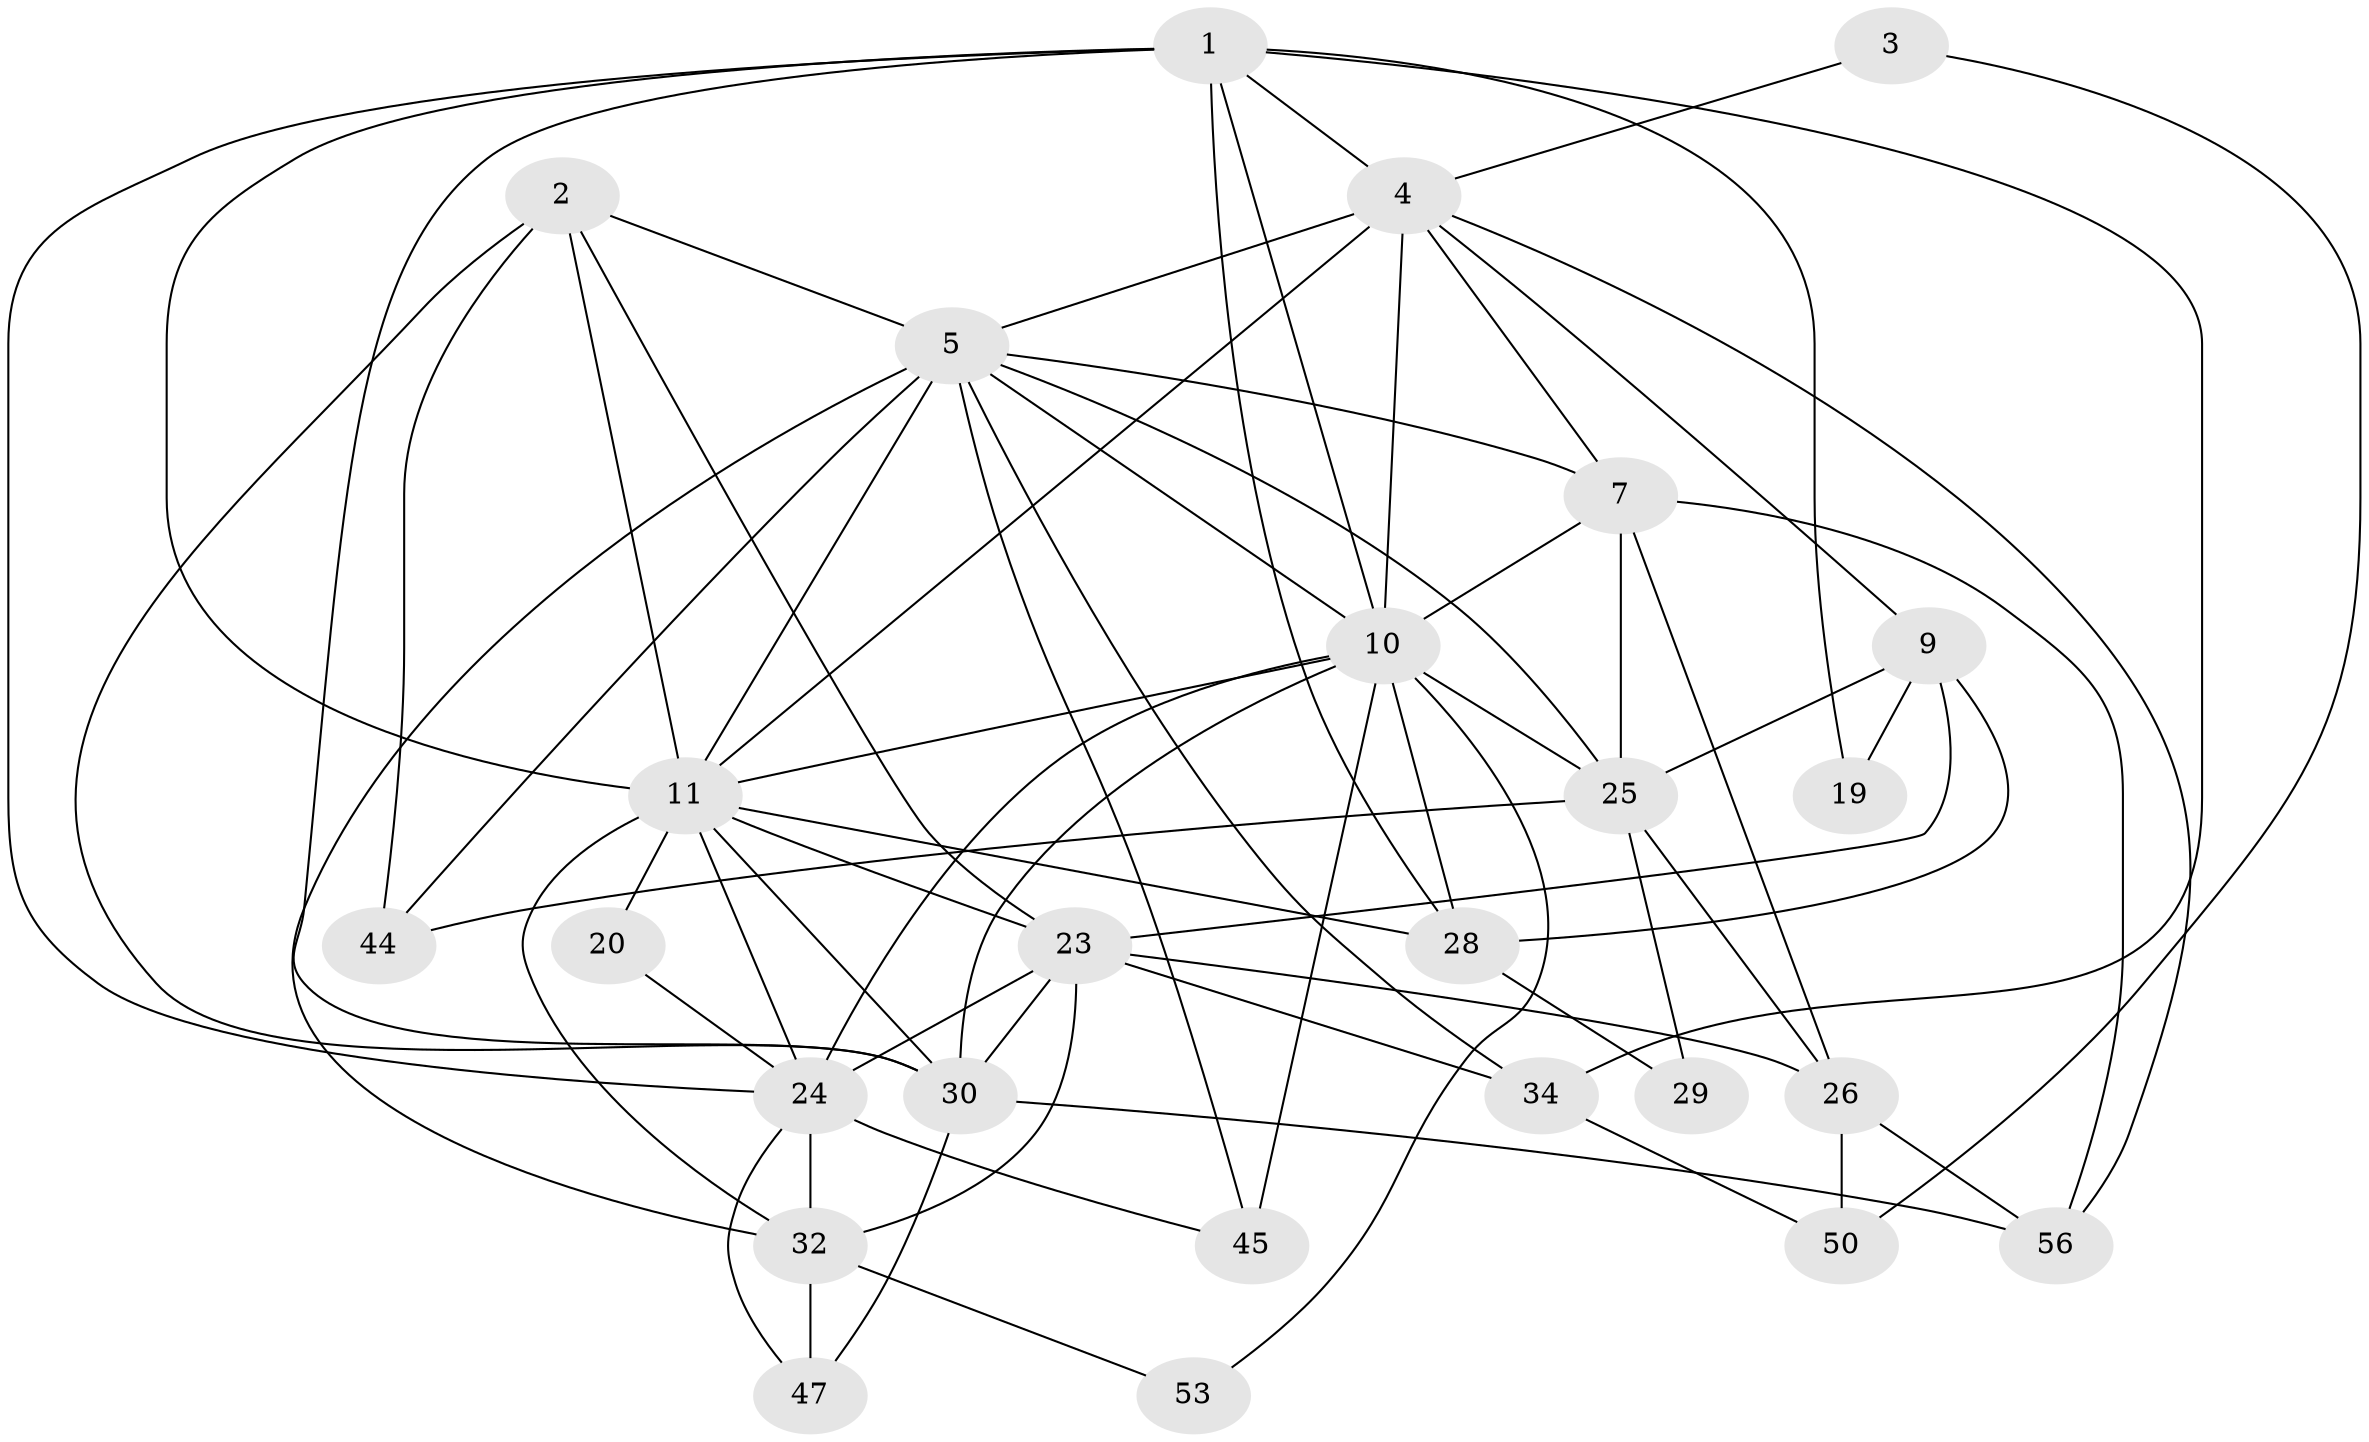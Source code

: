// original degree distribution, {3: 0.2, 2: 0.18461538461538463, 4: 0.3076923076923077, 6: 0.06153846153846154, 7: 0.07692307692307693, 5: 0.15384615384615385, 8: 0.015384615384615385}
// Generated by graph-tools (version 1.1) at 2025/19/03/04/25 18:19:01]
// undirected, 26 vertices, 70 edges
graph export_dot {
graph [start="1"]
  node [color=gray90,style=filled];
  1 [super="+38+21+62"];
  2 [super="+15+18"];
  3;
  4 [super="+6+35+61"];
  5 [super="+31+8+13"];
  7 [super="+65+14"];
  9 [super="+63"];
  10 [super="+16+12"];
  11 [super="+41+22+48"];
  19;
  20;
  23 [super="+33"];
  24 [super="+52+39"];
  25 [super="+46"];
  26 [super="+49"];
  28 [super="+54"];
  29;
  30 [super="+59+42+55+36"];
  32 [super="+40+43+37"];
  34;
  44;
  45;
  47;
  50;
  53;
  56 [super="+64"];
  1 -- 19;
  1 -- 4;
  1 -- 30;
  1 -- 10 [weight=2];
  1 -- 11 [weight=2];
  1 -- 34;
  1 -- 28;
  1 -- 24;
  2 -- 5;
  2 -- 11;
  2 -- 44;
  2 -- 30;
  2 -- 23;
  3 -- 50;
  3 -- 4;
  4 -- 5 [weight=2];
  4 -- 10 [weight=2];
  4 -- 56;
  4 -- 11 [weight=3];
  4 -- 7;
  4 -- 9;
  5 -- 44;
  5 -- 11 [weight=3];
  5 -- 45;
  5 -- 34;
  5 -- 32;
  5 -- 10;
  5 -- 25;
  5 -- 7;
  7 -- 26;
  7 -- 56;
  7 -- 25;
  7 -- 10;
  9 -- 19;
  9 -- 23;
  9 -- 25;
  9 -- 28;
  10 -- 24;
  10 -- 28 [weight=2];
  10 -- 45 [weight=2];
  10 -- 53;
  10 -- 25;
  10 -- 30 [weight=4];
  10 -- 11;
  11 -- 23;
  11 -- 30 [weight=2];
  11 -- 20;
  11 -- 28 [weight=2];
  11 -- 32 [weight=2];
  11 -- 24;
  20 -- 24;
  23 -- 34;
  23 -- 24 [weight=2];
  23 -- 30 [weight=2];
  23 -- 26;
  23 -- 32;
  24 -- 47;
  24 -- 32 [weight=2];
  24 -- 45;
  25 -- 44;
  25 -- 26;
  25 -- 29;
  26 -- 56;
  26 -- 50;
  28 -- 29;
  30 -- 47;
  30 -- 56;
  32 -- 47;
  32 -- 53;
  34 -- 50;
}
